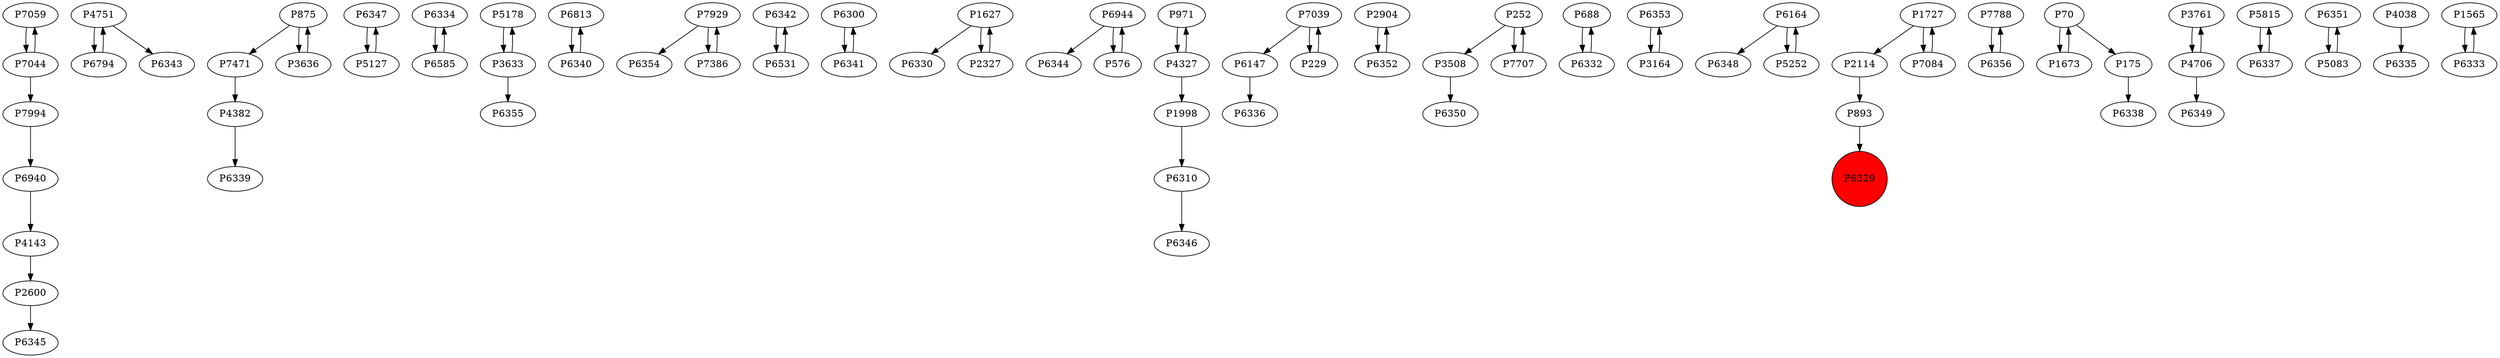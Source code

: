 digraph {
	P7059 -> P7044
	P4751 -> P6794
	P7471 -> P4382
	P6347 -> P5127
	P6334 -> P6585
	P6585 -> P6334
	P5178 -> P3633
	P6813 -> P6340
	P7929 -> P6354
	P6340 -> P6813
	P6342 -> P6531
	P6300 -> P6341
	P1627 -> P6330
	P4382 -> P6339
	P5127 -> P6347
	P6944 -> P6344
	P971 -> P4327
	P7039 -> P6147
	P2904 -> P6352
	P252 -> P3508
	P688 -> P6332
	P3633 -> P6355
	P576 -> P6944
	P7039 -> P229
	P6353 -> P3164
	P6164 -> P6348
	P229 -> P7039
	P1727 -> P2114
	P5252 -> P6164
	P7788 -> P6356
	P6531 -> P6342
	P6164 -> P5252
	P893 -> P6329
	P1727 -> P7084
	P252 -> P7707
	P1627 -> P2327
	P70 -> P1673
	P6940 -> P4143
	P4143 -> P2600
	P4751 -> P6343
	P7994 -> P6940
	P70 -> P175
	P6310 -> P6346
	P6356 -> P7788
	P6352 -> P2904
	P3164 -> P6353
	P875 -> P7471
	P7044 -> P7059
	P6794 -> P4751
	P1673 -> P70
	P1998 -> P6310
	P3761 -> P4706
	P2327 -> P1627
	P5815 -> P6337
	P6341 -> P6300
	P6337 -> P5815
	P875 -> P3636
	P2114 -> P893
	P6332 -> P688
	P175 -> P6338
	P6351 -> P5083
	P4706 -> P3761
	P2600 -> P6345
	P7084 -> P1727
	P3633 -> P5178
	P5083 -> P6351
	P4038 -> P6335
	P1565 -> P6333
	P4327 -> P971
	P7386 -> P7929
	P6944 -> P576
	P4327 -> P1998
	P7929 -> P7386
	P7707 -> P252
	P4706 -> P6349
	P3508 -> P6350
	P6333 -> P1565
	P7044 -> P7994
	P3636 -> P875
	P6147 -> P6336
	P6329 [shape=circle]
	P6329 [style=filled]
	P6329 [fillcolor=red]
}